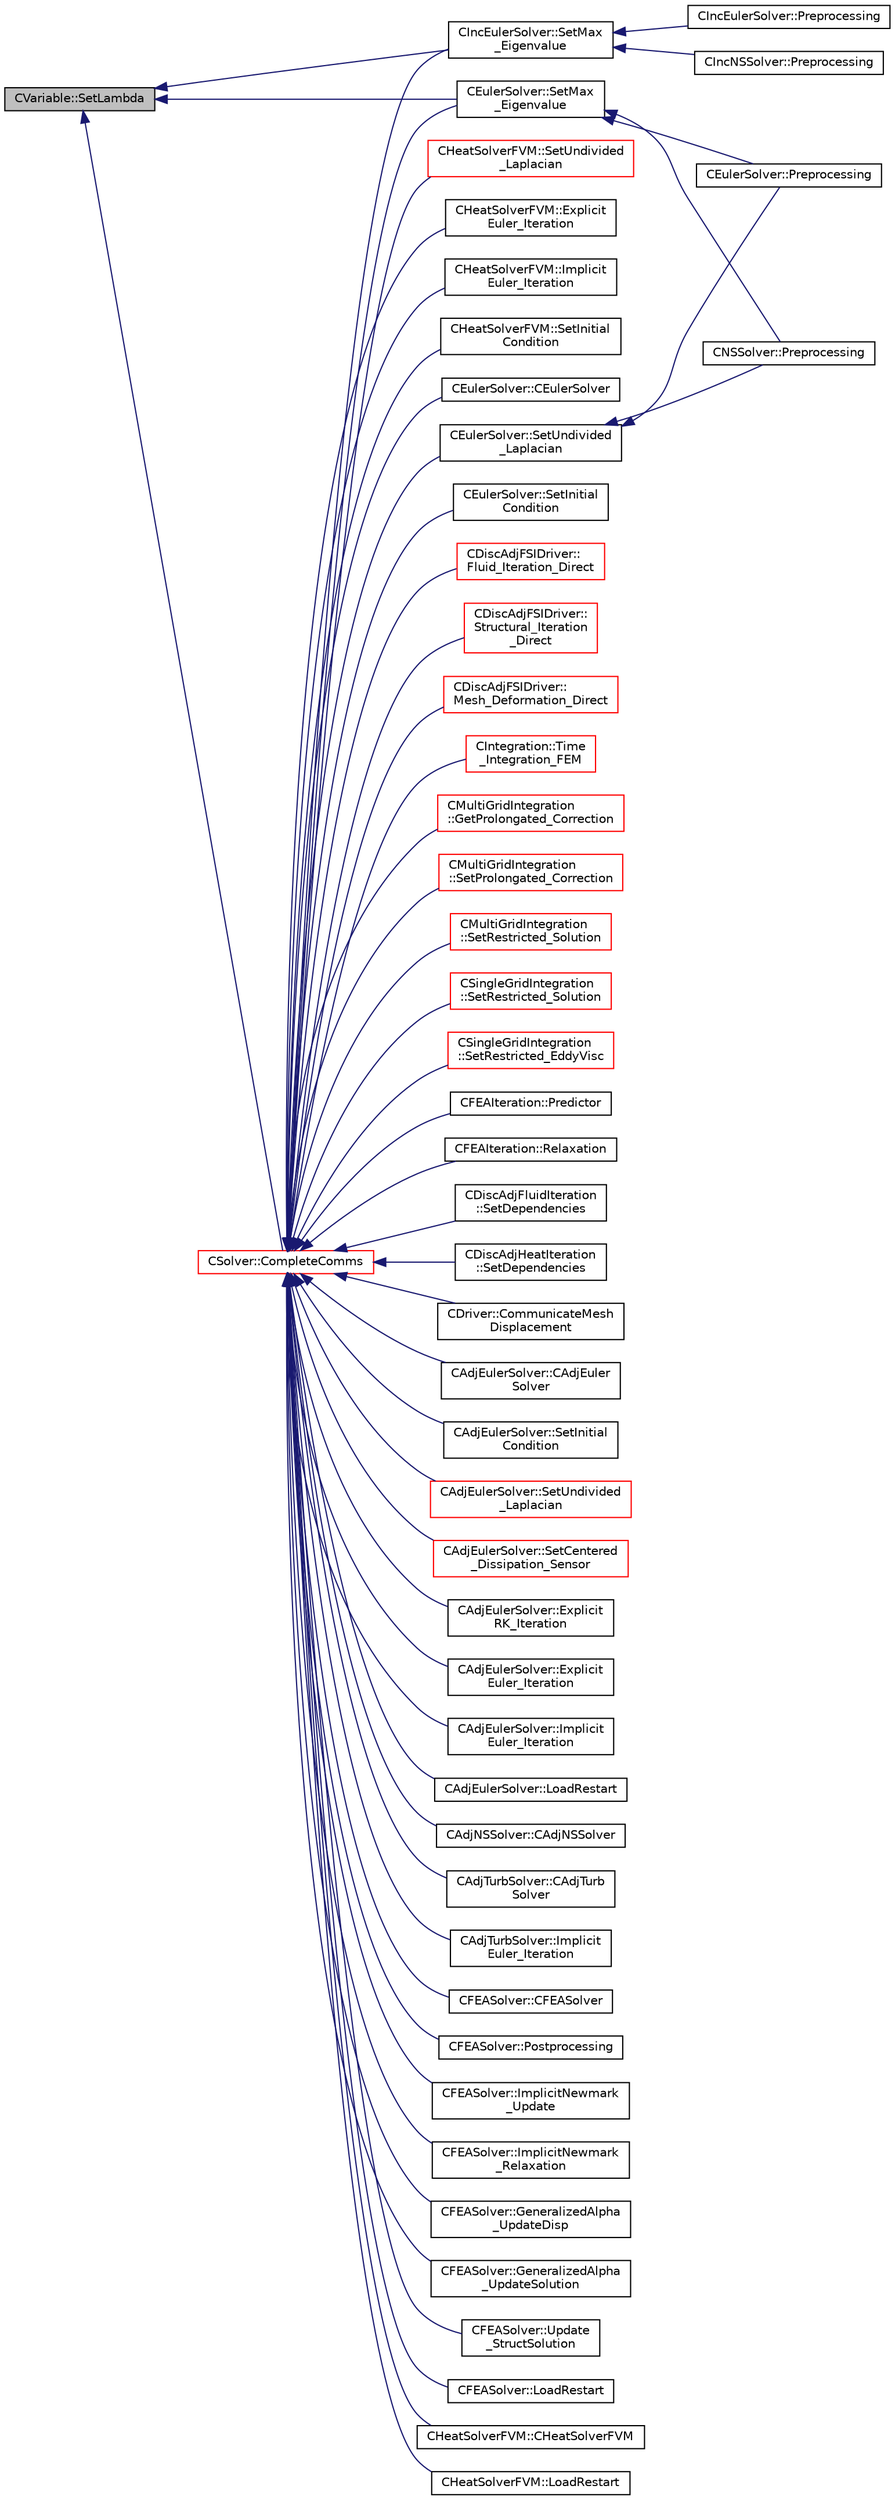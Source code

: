 digraph "CVariable::SetLambda"
{
  edge [fontname="Helvetica",fontsize="10",labelfontname="Helvetica",labelfontsize="10"];
  node [fontname="Helvetica",fontsize="10",shape=record];
  rankdir="LR";
  Node5109 [label="CVariable::SetLambda",height=0.2,width=0.4,color="black", fillcolor="grey75", style="filled", fontcolor="black"];
  Node5109 -> Node5110 [dir="back",color="midnightblue",fontsize="10",style="solid",fontname="Helvetica"];
  Node5110 [label="CEulerSolver::SetMax\l_Eigenvalue",height=0.2,width=0.4,color="black", fillcolor="white", style="filled",URL="$class_c_euler_solver.html#a76f7fdf349ae41c6f0cf4df82b571fb1",tooltip="Compute the max eigenvalue. "];
  Node5110 -> Node5111 [dir="back",color="midnightblue",fontsize="10",style="solid",fontname="Helvetica"];
  Node5111 [label="CEulerSolver::Preprocessing",height=0.2,width=0.4,color="black", fillcolor="white", style="filled",URL="$class_c_euler_solver.html#a8b89e1bfce33284c2d8f5f00f82f3f3f",tooltip="Compute primitive variables and their gradients. "];
  Node5110 -> Node5112 [dir="back",color="midnightblue",fontsize="10",style="solid",fontname="Helvetica"];
  Node5112 [label="CNSSolver::Preprocessing",height=0.2,width=0.4,color="black", fillcolor="white", style="filled",URL="$class_c_n_s_solver.html#a028c83d18cf8520dff2f9628d8a04e4b",tooltip="Restart residual and compute gradients. "];
  Node5109 -> Node5113 [dir="back",color="midnightblue",fontsize="10",style="solid",fontname="Helvetica"];
  Node5113 [label="CIncEulerSolver::SetMax\l_Eigenvalue",height=0.2,width=0.4,color="black", fillcolor="white", style="filled",URL="$class_c_inc_euler_solver.html#ab804c5648aa5dd71ea12a57997167984",tooltip="Compute the max eigenvalue. "];
  Node5113 -> Node5114 [dir="back",color="midnightblue",fontsize="10",style="solid",fontname="Helvetica"];
  Node5114 [label="CIncEulerSolver::Preprocessing",height=0.2,width=0.4,color="black", fillcolor="white", style="filled",URL="$class_c_inc_euler_solver.html#aabd902b10cc9b41b6b2c406efba0ac41",tooltip="Compute primitive variables and their gradients. "];
  Node5113 -> Node5115 [dir="back",color="midnightblue",fontsize="10",style="solid",fontname="Helvetica"];
  Node5115 [label="CIncNSSolver::Preprocessing",height=0.2,width=0.4,color="black", fillcolor="white", style="filled",URL="$class_c_inc_n_s_solver.html#ae84f6e86313acd1da80c505b4eab81e5",tooltip="Restart residual and compute gradients. "];
  Node5109 -> Node5116 [dir="back",color="midnightblue",fontsize="10",style="solid",fontname="Helvetica"];
  Node5116 [label="CSolver::CompleteComms",height=0.2,width=0.4,color="red", fillcolor="white", style="filled",URL="$class_c_solver.html#a8d3046ad54e177f0705a2bff99c1cf16",tooltip="Routine to complete the set of non-blocking communications launched by InitiateComms() and unpacking ..."];
  Node5116 -> Node5117 [dir="back",color="midnightblue",fontsize="10",style="solid",fontname="Helvetica"];
  Node5117 [label="CDiscAdjFSIDriver::\lFluid_Iteration_Direct",height=0.2,width=0.4,color="red", fillcolor="white", style="filled",URL="$class_c_disc_adj_f_s_i_driver.html#aade7f9d8b7f7f1ddccfdc62d3b1fdaa8",tooltip="Run a direct flow iteration. "];
  Node5116 -> Node5122 [dir="back",color="midnightblue",fontsize="10",style="solid",fontname="Helvetica"];
  Node5122 [label="CDiscAdjFSIDriver::\lStructural_Iteration\l_Direct",height=0.2,width=0.4,color="red", fillcolor="white", style="filled",URL="$class_c_disc_adj_f_s_i_driver.html#aef8192d6dd5451f1e496e9847c2c5c65",tooltip="Run a direct structural iteration. "];
  Node5116 -> Node5123 [dir="back",color="midnightblue",fontsize="10",style="solid",fontname="Helvetica"];
  Node5123 [label="CDiscAdjFSIDriver::\lMesh_Deformation_Direct",height=0.2,width=0.4,color="red", fillcolor="white", style="filled",URL="$class_c_disc_adj_f_s_i_driver.html#ad683500d6b3773af342165b1b18f5c59",tooltip="Run a direct mesh deformation. "];
  Node5116 -> Node5124 [dir="back",color="midnightblue",fontsize="10",style="solid",fontname="Helvetica"];
  Node5124 [label="CIntegration::Time\l_Integration_FEM",height=0.2,width=0.4,color="red", fillcolor="white", style="filled",URL="$class_c_integration.html#a4ac7acdec8fdf941a4efc90b3f82a68c",tooltip="Do the time integration (explicit or implicit) of the numerical system on a FEM framework. "];
  Node5116 -> Node5126 [dir="back",color="midnightblue",fontsize="10",style="solid",fontname="Helvetica"];
  Node5126 [label="CMultiGridIntegration\l::GetProlongated_Correction",height=0.2,width=0.4,color="red", fillcolor="white", style="filled",URL="$class_c_multi_grid_integration.html#a29bf9a6e27f43e6b71704d05105a648d",tooltip="Compute the fine grid correction from the coarse solution. "];
  Node5116 -> Node5129 [dir="back",color="midnightblue",fontsize="10",style="solid",fontname="Helvetica"];
  Node5129 [label="CMultiGridIntegration\l::SetProlongated_Correction",height=0.2,width=0.4,color="red", fillcolor="white", style="filled",URL="$class_c_multi_grid_integration.html#a5d0d450972f5c004596b3f0abdae3015",tooltip="Set the value of the corrected fine grid solution. "];
  Node5116 -> Node5130 [dir="back",color="midnightblue",fontsize="10",style="solid",fontname="Helvetica"];
  Node5130 [label="CMultiGridIntegration\l::SetRestricted_Solution",height=0.2,width=0.4,color="red", fillcolor="white", style="filled",URL="$class_c_multi_grid_integration.html#a57c0f097c58c1d36ef8156b91350fd60",tooltip="Restrict solution from fine grid to a coarse grid. "];
  Node5116 -> Node5131 [dir="back",color="midnightblue",fontsize="10",style="solid",fontname="Helvetica"];
  Node5131 [label="CSingleGridIntegration\l::SetRestricted_Solution",height=0.2,width=0.4,color="red", fillcolor="white", style="filled",URL="$class_c_single_grid_integration.html#a035bbc4f261b680a4a651aa0af69437b",tooltip="Restrict solution from fine grid to a coarse grid. "];
  Node5116 -> Node5133 [dir="back",color="midnightblue",fontsize="10",style="solid",fontname="Helvetica"];
  Node5133 [label="CSingleGridIntegration\l::SetRestricted_EddyVisc",height=0.2,width=0.4,color="red", fillcolor="white", style="filled",URL="$class_c_single_grid_integration.html#ae875067fdaf103c36391ea21343e1731",tooltip="Restrict solution from fine grid to a coarse grid. "];
  Node5116 -> Node5134 [dir="back",color="midnightblue",fontsize="10",style="solid",fontname="Helvetica"];
  Node5134 [label="CFEAIteration::Predictor",height=0.2,width=0.4,color="black", fillcolor="white", style="filled",URL="$class_c_f_e_a_iteration.html#a00a378c1b0d9b95b250e208bcf1f420e",tooltip="Predictor. "];
  Node5116 -> Node5135 [dir="back",color="midnightblue",fontsize="10",style="solid",fontname="Helvetica"];
  Node5135 [label="CFEAIteration::Relaxation",height=0.2,width=0.4,color="black", fillcolor="white", style="filled",URL="$class_c_f_e_a_iteration.html#a840bd377c7050c57cb5f81799669b59f",tooltip="Relaxation. "];
  Node5116 -> Node5136 [dir="back",color="midnightblue",fontsize="10",style="solid",fontname="Helvetica"];
  Node5136 [label="CDiscAdjFluidIteration\l::SetDependencies",height=0.2,width=0.4,color="black", fillcolor="white", style="filled",URL="$class_c_disc_adj_fluid_iteration.html#aad302b77466b001d380ca8766ba8d85c",tooltip="Compute necessary variables that depend on the conservative variables or the mesh node positions (e..."];
  Node5116 -> Node5137 [dir="back",color="midnightblue",fontsize="10",style="solid",fontname="Helvetica"];
  Node5137 [label="CDiscAdjHeatIteration\l::SetDependencies",height=0.2,width=0.4,color="black", fillcolor="white", style="filled",URL="$class_c_disc_adj_heat_iteration.html#a8098b35364d0a2a7b1fa31850714e359",tooltip="Compute necessary variables that depend on the conservative variables or the mesh node positions (e..."];
  Node5116 -> Node5138 [dir="back",color="midnightblue",fontsize="10",style="solid",fontname="Helvetica"];
  Node5138 [label="CDriver::CommunicateMesh\lDisplacement",height=0.2,width=0.4,color="black", fillcolor="white", style="filled",URL="$class_c_driver.html#ab7774dbeec50826a830714585aa45740",tooltip="Communicate the boundary mesh displacements in a python call. "];
  Node5116 -> Node5139 [dir="back",color="midnightblue",fontsize="10",style="solid",fontname="Helvetica"];
  Node5139 [label="CAdjEulerSolver::CAdjEuler\lSolver",height=0.2,width=0.4,color="black", fillcolor="white", style="filled",URL="$class_c_adj_euler_solver.html#a0a739888df9436d4707665d152a7af1a"];
  Node5116 -> Node5140 [dir="back",color="midnightblue",fontsize="10",style="solid",fontname="Helvetica"];
  Node5140 [label="CAdjEulerSolver::SetInitial\lCondition",height=0.2,width=0.4,color="black", fillcolor="white", style="filled",URL="$class_c_adj_euler_solver.html#a9b83036ab8c37a1b24350704dcfeaeb3",tooltip="Set the initial condition for the Euler Equations. "];
  Node5116 -> Node5141 [dir="back",color="midnightblue",fontsize="10",style="solid",fontname="Helvetica"];
  Node5141 [label="CAdjEulerSolver::SetUndivided\l_Laplacian",height=0.2,width=0.4,color="red", fillcolor="white", style="filled",URL="$class_c_adj_euler_solver.html#a1872318f659d74b4e12d669095ee57b5",tooltip="Compute the undivided laplacian for the adjoint solution. "];
  Node5116 -> Node5144 [dir="back",color="midnightblue",fontsize="10",style="solid",fontname="Helvetica"];
  Node5144 [label="CAdjEulerSolver::SetCentered\l_Dissipation_Sensor",height=0.2,width=0.4,color="red", fillcolor="white", style="filled",URL="$class_c_adj_euler_solver.html#af1b72ed76900f821d2f51942cb4252db",tooltip="Compute the sensor for higher order dissipation control in rotating problems. "];
  Node5116 -> Node5145 [dir="back",color="midnightblue",fontsize="10",style="solid",fontname="Helvetica"];
  Node5145 [label="CAdjEulerSolver::Explicit\lRK_Iteration",height=0.2,width=0.4,color="black", fillcolor="white", style="filled",URL="$class_c_adj_euler_solver.html#a83de159f4bd062c776f07d087414a9cf",tooltip="Update the solution using a Runge-Kutta strategy. "];
  Node5116 -> Node5146 [dir="back",color="midnightblue",fontsize="10",style="solid",fontname="Helvetica"];
  Node5146 [label="CAdjEulerSolver::Explicit\lEuler_Iteration",height=0.2,width=0.4,color="black", fillcolor="white", style="filled",URL="$class_c_adj_euler_solver.html#a2863f1ed56105b595204ac31b3dab66b",tooltip="Update the solution using a explicit Euler scheme. "];
  Node5116 -> Node5147 [dir="back",color="midnightblue",fontsize="10",style="solid",fontname="Helvetica"];
  Node5147 [label="CAdjEulerSolver::Implicit\lEuler_Iteration",height=0.2,width=0.4,color="black", fillcolor="white", style="filled",URL="$class_c_adj_euler_solver.html#af64f459bce9498b1d19d8a645d0bc2c3",tooltip="Update the solution using an implicit solver. "];
  Node5116 -> Node5148 [dir="back",color="midnightblue",fontsize="10",style="solid",fontname="Helvetica"];
  Node5148 [label="CAdjEulerSolver::LoadRestart",height=0.2,width=0.4,color="black", fillcolor="white", style="filled",URL="$class_c_adj_euler_solver.html#acaf1ae2d6c07b492ab1eeca389881731",tooltip="Load a solution from a restart file. "];
  Node5116 -> Node5149 [dir="back",color="midnightblue",fontsize="10",style="solid",fontname="Helvetica"];
  Node5149 [label="CAdjNSSolver::CAdjNSSolver",height=0.2,width=0.4,color="black", fillcolor="white", style="filled",URL="$class_c_adj_n_s_solver.html#a323f1dc7c0b9fe00d1911eeeea365d46"];
  Node5116 -> Node5150 [dir="back",color="midnightblue",fontsize="10",style="solid",fontname="Helvetica"];
  Node5150 [label="CAdjTurbSolver::CAdjTurb\lSolver",height=0.2,width=0.4,color="black", fillcolor="white", style="filled",URL="$class_c_adj_turb_solver.html#a621bdae0b081f25a67425cc037cd90a2"];
  Node5116 -> Node5151 [dir="back",color="midnightblue",fontsize="10",style="solid",fontname="Helvetica"];
  Node5151 [label="CAdjTurbSolver::Implicit\lEuler_Iteration",height=0.2,width=0.4,color="black", fillcolor="white", style="filled",URL="$class_c_adj_turb_solver.html#a2c2657818c6ecfb7984c70bf079accd3",tooltip="Update the solution using an implicit solver. "];
  Node5116 -> Node5152 [dir="back",color="midnightblue",fontsize="10",style="solid",fontname="Helvetica"];
  Node5152 [label="CFEASolver::CFEASolver",height=0.2,width=0.4,color="black", fillcolor="white", style="filled",URL="$class_c_f_e_a_solver.html#a1d4c7d17d9c7143d3079fc78fae1599d"];
  Node5116 -> Node5153 [dir="back",color="midnightblue",fontsize="10",style="solid",fontname="Helvetica"];
  Node5153 [label="CFEASolver::Postprocessing",height=0.2,width=0.4,color="black", fillcolor="white", style="filled",URL="$class_c_f_e_a_solver.html#a582bf776db03d18a985936fff4c16644",tooltip="Postprocessing. "];
  Node5116 -> Node5154 [dir="back",color="midnightblue",fontsize="10",style="solid",fontname="Helvetica"];
  Node5154 [label="CFEASolver::ImplicitNewmark\l_Update",height=0.2,width=0.4,color="black", fillcolor="white", style="filled",URL="$class_c_f_e_a_solver.html#ae2afb9595361d9ead55f76ae5d89df02",tooltip="Update the solution using an implicit Newmark solver. "];
  Node5116 -> Node5155 [dir="back",color="midnightblue",fontsize="10",style="solid",fontname="Helvetica"];
  Node5155 [label="CFEASolver::ImplicitNewmark\l_Relaxation",height=0.2,width=0.4,color="black", fillcolor="white", style="filled",URL="$class_c_f_e_a_solver.html#afc818eebdc8cd168090a1abd5764425f",tooltip="A virtual member. "];
  Node5116 -> Node5156 [dir="back",color="midnightblue",fontsize="10",style="solid",fontname="Helvetica"];
  Node5156 [label="CFEASolver::GeneralizedAlpha\l_UpdateDisp",height=0.2,width=0.4,color="black", fillcolor="white", style="filled",URL="$class_c_f_e_a_solver.html#afe622d2f1e07a01baeaebc52cb7fcd45",tooltip="Update the solution using an implicit Generalized Alpha solver. "];
  Node5116 -> Node5157 [dir="back",color="midnightblue",fontsize="10",style="solid",fontname="Helvetica"];
  Node5157 [label="CFEASolver::GeneralizedAlpha\l_UpdateSolution",height=0.2,width=0.4,color="black", fillcolor="white", style="filled",URL="$class_c_f_e_a_solver.html#ae2bac89cd2c2b5c052f21b1815ce0348",tooltip="Update the solution using an implicit Generalized Alpha solver. "];
  Node5116 -> Node5158 [dir="back",color="midnightblue",fontsize="10",style="solid",fontname="Helvetica"];
  Node5158 [label="CFEASolver::Update\l_StructSolution",height=0.2,width=0.4,color="black", fillcolor="white", style="filled",URL="$class_c_f_e_a_solver.html#a564968575d62fc76612e8be5804652bd",tooltip="Aitken&#39;s relaxation of the solution. "];
  Node5116 -> Node5159 [dir="back",color="midnightblue",fontsize="10",style="solid",fontname="Helvetica"];
  Node5159 [label="CFEASolver::LoadRestart",height=0.2,width=0.4,color="black", fillcolor="white", style="filled",URL="$class_c_f_e_a_solver.html#a5f70ded742a6204f439628d029ac294a",tooltip="Load a solution from a restart file. "];
  Node5116 -> Node5160 [dir="back",color="midnightblue",fontsize="10",style="solid",fontname="Helvetica"];
  Node5160 [label="CHeatSolverFVM::CHeatSolverFVM",height=0.2,width=0.4,color="black", fillcolor="white", style="filled",URL="$class_c_heat_solver_f_v_m.html#a42af03c3f465c905fbc3ecbee398f5be",tooltip="Constructor of the class. "];
  Node5116 -> Node5161 [dir="back",color="midnightblue",fontsize="10",style="solid",fontname="Helvetica"];
  Node5161 [label="CHeatSolverFVM::LoadRestart",height=0.2,width=0.4,color="black", fillcolor="white", style="filled",URL="$class_c_heat_solver_f_v_m.html#a206fdd2ca3b6c1a050945a07dc38bd80",tooltip="Load a solution from a restart file. "];
  Node5116 -> Node5162 [dir="back",color="midnightblue",fontsize="10",style="solid",fontname="Helvetica"];
  Node5162 [label="CHeatSolverFVM::SetUndivided\l_Laplacian",height=0.2,width=0.4,color="red", fillcolor="white", style="filled",URL="$class_c_heat_solver_f_v_m.html#a62fe1f80d82f024d872943869e2fef83",tooltip="Compute the undivided laplacian for the solution. "];
  Node5116 -> Node5164 [dir="back",color="midnightblue",fontsize="10",style="solid",fontname="Helvetica"];
  Node5164 [label="CHeatSolverFVM::Explicit\lEuler_Iteration",height=0.2,width=0.4,color="black", fillcolor="white", style="filled",URL="$class_c_heat_solver_f_v_m.html#ac72e3e231d74967d368bf1cb7345535a",tooltip="Update the solution using an explicit solver. "];
  Node5116 -> Node5165 [dir="back",color="midnightblue",fontsize="10",style="solid",fontname="Helvetica"];
  Node5165 [label="CHeatSolverFVM::Implicit\lEuler_Iteration",height=0.2,width=0.4,color="black", fillcolor="white", style="filled",URL="$class_c_heat_solver_f_v_m.html#a604f660ae9da06eae59363f83a98843e",tooltip="Update the solution using an implicit solver. "];
  Node5116 -> Node5166 [dir="back",color="midnightblue",fontsize="10",style="solid",fontname="Helvetica"];
  Node5166 [label="CHeatSolverFVM::SetInitial\lCondition",height=0.2,width=0.4,color="black", fillcolor="white", style="filled",URL="$class_c_heat_solver_f_v_m.html#ad7abcac73bd5dbcaea0bb053a24fd571",tooltip="Set the initial condition for the FEM structural problem. "];
  Node5116 -> Node5167 [dir="back",color="midnightblue",fontsize="10",style="solid",fontname="Helvetica"];
  Node5167 [label="CEulerSolver::CEulerSolver",height=0.2,width=0.4,color="black", fillcolor="white", style="filled",URL="$class_c_euler_solver.html#ae1e74218b4e943111b100d7ddcbd4db9"];
  Node5116 -> Node5168 [dir="back",color="midnightblue",fontsize="10",style="solid",fontname="Helvetica"];
  Node5168 [label="CEulerSolver::SetInitial\lCondition",height=0.2,width=0.4,color="black", fillcolor="white", style="filled",URL="$class_c_euler_solver.html#acd432e102632a115b8a1821f58b21340",tooltip="Set the initial condition for the Euler Equations. "];
  Node5116 -> Node5110 [dir="back",color="midnightblue",fontsize="10",style="solid",fontname="Helvetica"];
  Node5116 -> Node5169 [dir="back",color="midnightblue",fontsize="10",style="solid",fontname="Helvetica"];
  Node5169 [label="CEulerSolver::SetUndivided\l_Laplacian",height=0.2,width=0.4,color="black", fillcolor="white", style="filled",URL="$class_c_euler_solver.html#adc7c82a25b8be22b16b5452c1992744f",tooltip="Compute the undivided laplacian for the solution, except the energy equation. "];
  Node5169 -> Node5111 [dir="back",color="midnightblue",fontsize="10",style="solid",fontname="Helvetica"];
  Node5169 -> Node5112 [dir="back",color="midnightblue",fontsize="10",style="solid",fontname="Helvetica"];
  Node5116 -> Node5113 [dir="back",color="midnightblue",fontsize="10",style="solid",fontname="Helvetica"];
}
